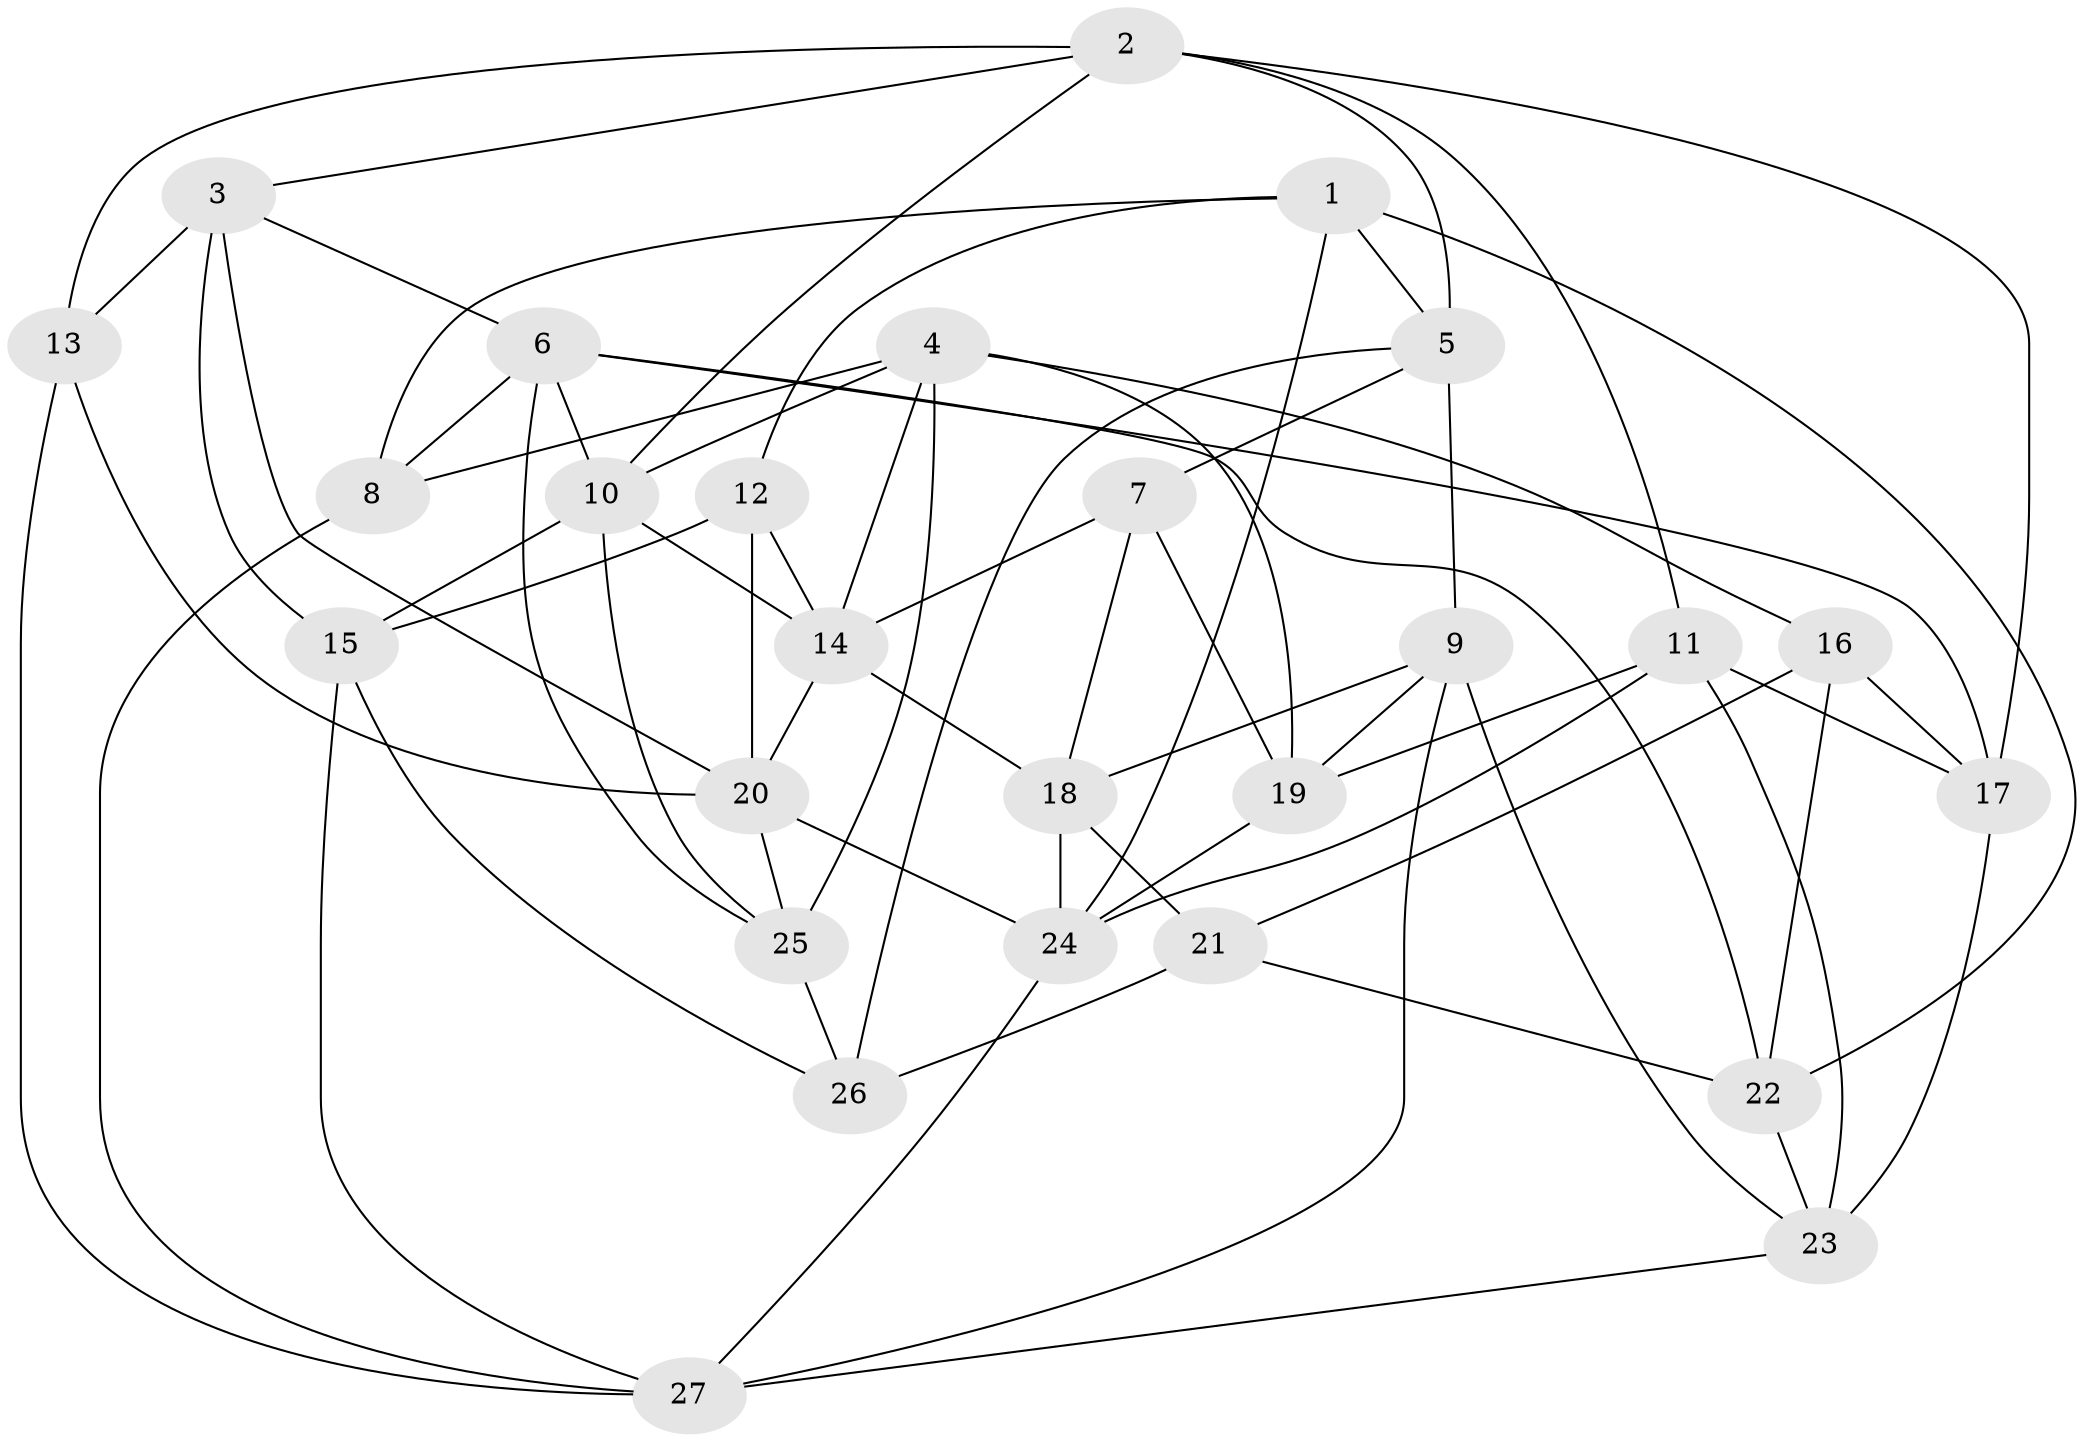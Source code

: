 // original degree distribution, {4: 1.0}
// Generated by graph-tools (version 1.1) at 2025/26/03/09/25 03:26:52]
// undirected, 27 vertices, 68 edges
graph export_dot {
graph [start="1"]
  node [color=gray90,style=filled];
  1;
  2;
  3;
  4;
  5;
  6;
  7;
  8;
  9;
  10;
  11;
  12;
  13;
  14;
  15;
  16;
  17;
  18;
  19;
  20;
  21;
  22;
  23;
  24;
  25;
  26;
  27;
  1 -- 5 [weight=2.0];
  1 -- 8 [weight=1.0];
  1 -- 12 [weight=1.0];
  1 -- 22 [weight=1.0];
  1 -- 24 [weight=1.0];
  2 -- 3 [weight=1.0];
  2 -- 5 [weight=1.0];
  2 -- 10 [weight=1.0];
  2 -- 11 [weight=1.0];
  2 -- 13 [weight=1.0];
  2 -- 17 [weight=1.0];
  3 -- 6 [weight=1.0];
  3 -- 13 [weight=1.0];
  3 -- 15 [weight=2.0];
  3 -- 20 [weight=1.0];
  4 -- 8 [weight=1.0];
  4 -- 10 [weight=1.0];
  4 -- 14 [weight=1.0];
  4 -- 16 [weight=1.0];
  4 -- 19 [weight=1.0];
  4 -- 25 [weight=1.0];
  5 -- 7 [weight=1.0];
  5 -- 9 [weight=1.0];
  5 -- 26 [weight=1.0];
  6 -- 8 [weight=1.0];
  6 -- 10 [weight=1.0];
  6 -- 17 [weight=1.0];
  6 -- 22 [weight=1.0];
  6 -- 25 [weight=1.0];
  7 -- 14 [weight=1.0];
  7 -- 18 [weight=1.0];
  7 -- 19 [weight=1.0];
  8 -- 27 [weight=1.0];
  9 -- 18 [weight=1.0];
  9 -- 19 [weight=2.0];
  9 -- 23 [weight=1.0];
  9 -- 27 [weight=1.0];
  10 -- 14 [weight=1.0];
  10 -- 15 [weight=1.0];
  10 -- 25 [weight=1.0];
  11 -- 17 [weight=1.0];
  11 -- 19 [weight=1.0];
  11 -- 23 [weight=2.0];
  11 -- 24 [weight=1.0];
  12 -- 14 [weight=1.0];
  12 -- 15 [weight=1.0];
  12 -- 20 [weight=1.0];
  13 -- 20 [weight=1.0];
  13 -- 27 [weight=1.0];
  14 -- 18 [weight=1.0];
  14 -- 20 [weight=1.0];
  15 -- 26 [weight=1.0];
  15 -- 27 [weight=1.0];
  16 -- 17 [weight=2.0];
  16 -- 21 [weight=1.0];
  16 -- 22 [weight=2.0];
  17 -- 23 [weight=1.0];
  18 -- 21 [weight=2.0];
  18 -- 24 [weight=1.0];
  19 -- 24 [weight=1.0];
  20 -- 24 [weight=1.0];
  20 -- 25 [weight=1.0];
  21 -- 22 [weight=1.0];
  21 -- 26 [weight=2.0];
  22 -- 23 [weight=1.0];
  23 -- 27 [weight=1.0];
  24 -- 27 [weight=1.0];
  25 -- 26 [weight=2.0];
}
